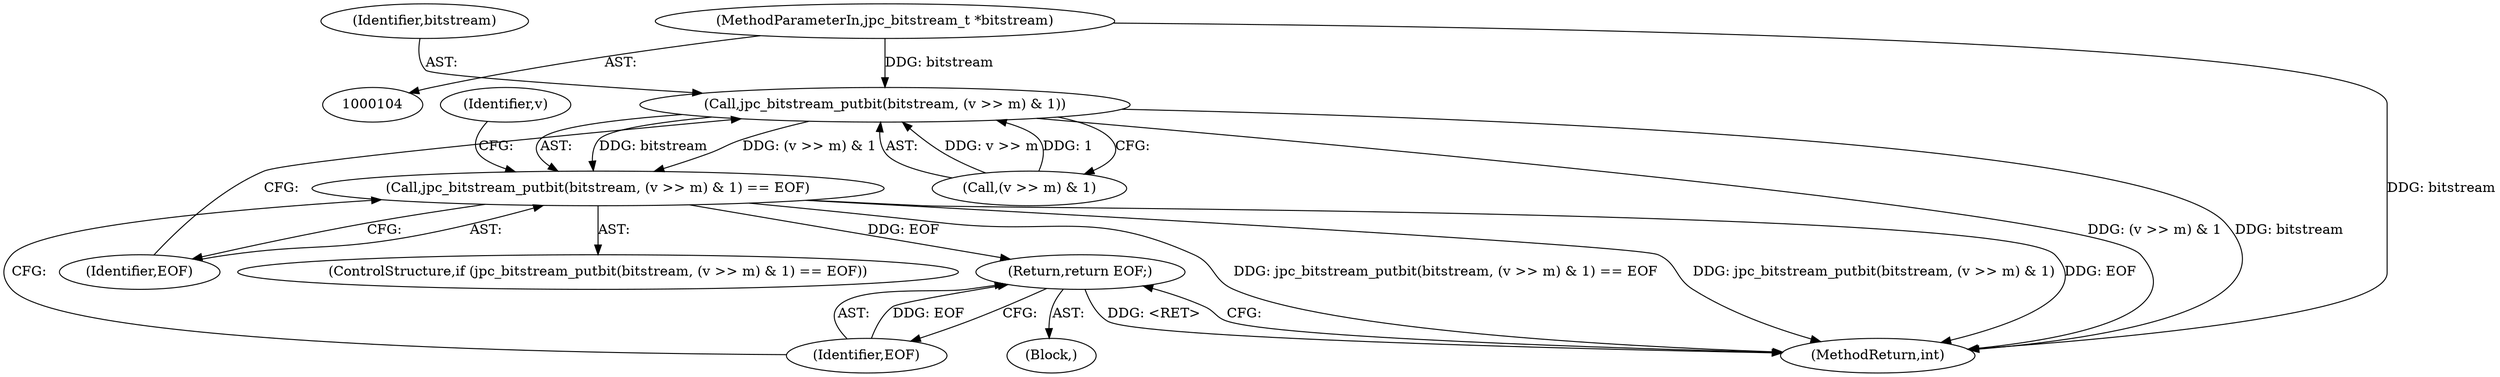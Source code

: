 digraph "0_jasper_1e84674d95353c64e5c4c0e7232ae86fd6ea813b_0@pointer" {
"1000105" [label="(MethodParameterIn,jpc_bitstream_t *bitstream)"];
"1000140" [label="(Call,jpc_bitstream_putbit(bitstream, (v >> m) & 1))"];
"1000139" [label="(Call,jpc_bitstream_putbit(bitstream, (v >> m) & 1) == EOF)"];
"1000149" [label="(Return,return EOF;)"];
"1000149" [label="(Return,return EOF;)"];
"1000152" [label="(Identifier,v)"];
"1000156" [label="(MethodReturn,int)"];
"1000147" [label="(Identifier,EOF)"];
"1000140" [label="(Call,jpc_bitstream_putbit(bitstream, (v >> m) & 1))"];
"1000142" [label="(Call,(v >> m) & 1)"];
"1000105" [label="(MethodParameterIn,jpc_bitstream_t *bitstream)"];
"1000139" [label="(Call,jpc_bitstream_putbit(bitstream, (v >> m) & 1) == EOF)"];
"1000150" [label="(Identifier,EOF)"];
"1000141" [label="(Identifier,bitstream)"];
"1000138" [label="(ControlStructure,if (jpc_bitstream_putbit(bitstream, (v >> m) & 1) == EOF))"];
"1000148" [label="(Block,)"];
"1000105" -> "1000104"  [label="AST: "];
"1000105" -> "1000156"  [label="DDG: bitstream"];
"1000105" -> "1000140"  [label="DDG: bitstream"];
"1000140" -> "1000139"  [label="AST: "];
"1000140" -> "1000142"  [label="CFG: "];
"1000141" -> "1000140"  [label="AST: "];
"1000142" -> "1000140"  [label="AST: "];
"1000147" -> "1000140"  [label="CFG: "];
"1000140" -> "1000156"  [label="DDG: (v >> m) & 1"];
"1000140" -> "1000156"  [label="DDG: bitstream"];
"1000140" -> "1000139"  [label="DDG: bitstream"];
"1000140" -> "1000139"  [label="DDG: (v >> m) & 1"];
"1000142" -> "1000140"  [label="DDG: v >> m"];
"1000142" -> "1000140"  [label="DDG: 1"];
"1000139" -> "1000138"  [label="AST: "];
"1000139" -> "1000147"  [label="CFG: "];
"1000147" -> "1000139"  [label="AST: "];
"1000150" -> "1000139"  [label="CFG: "];
"1000152" -> "1000139"  [label="CFG: "];
"1000139" -> "1000156"  [label="DDG: jpc_bitstream_putbit(bitstream, (v >> m) & 1) == EOF"];
"1000139" -> "1000156"  [label="DDG: jpc_bitstream_putbit(bitstream, (v >> m) & 1)"];
"1000139" -> "1000156"  [label="DDG: EOF"];
"1000139" -> "1000149"  [label="DDG: EOF"];
"1000149" -> "1000148"  [label="AST: "];
"1000149" -> "1000150"  [label="CFG: "];
"1000150" -> "1000149"  [label="AST: "];
"1000156" -> "1000149"  [label="CFG: "];
"1000149" -> "1000156"  [label="DDG: <RET>"];
"1000150" -> "1000149"  [label="DDG: EOF"];
}
